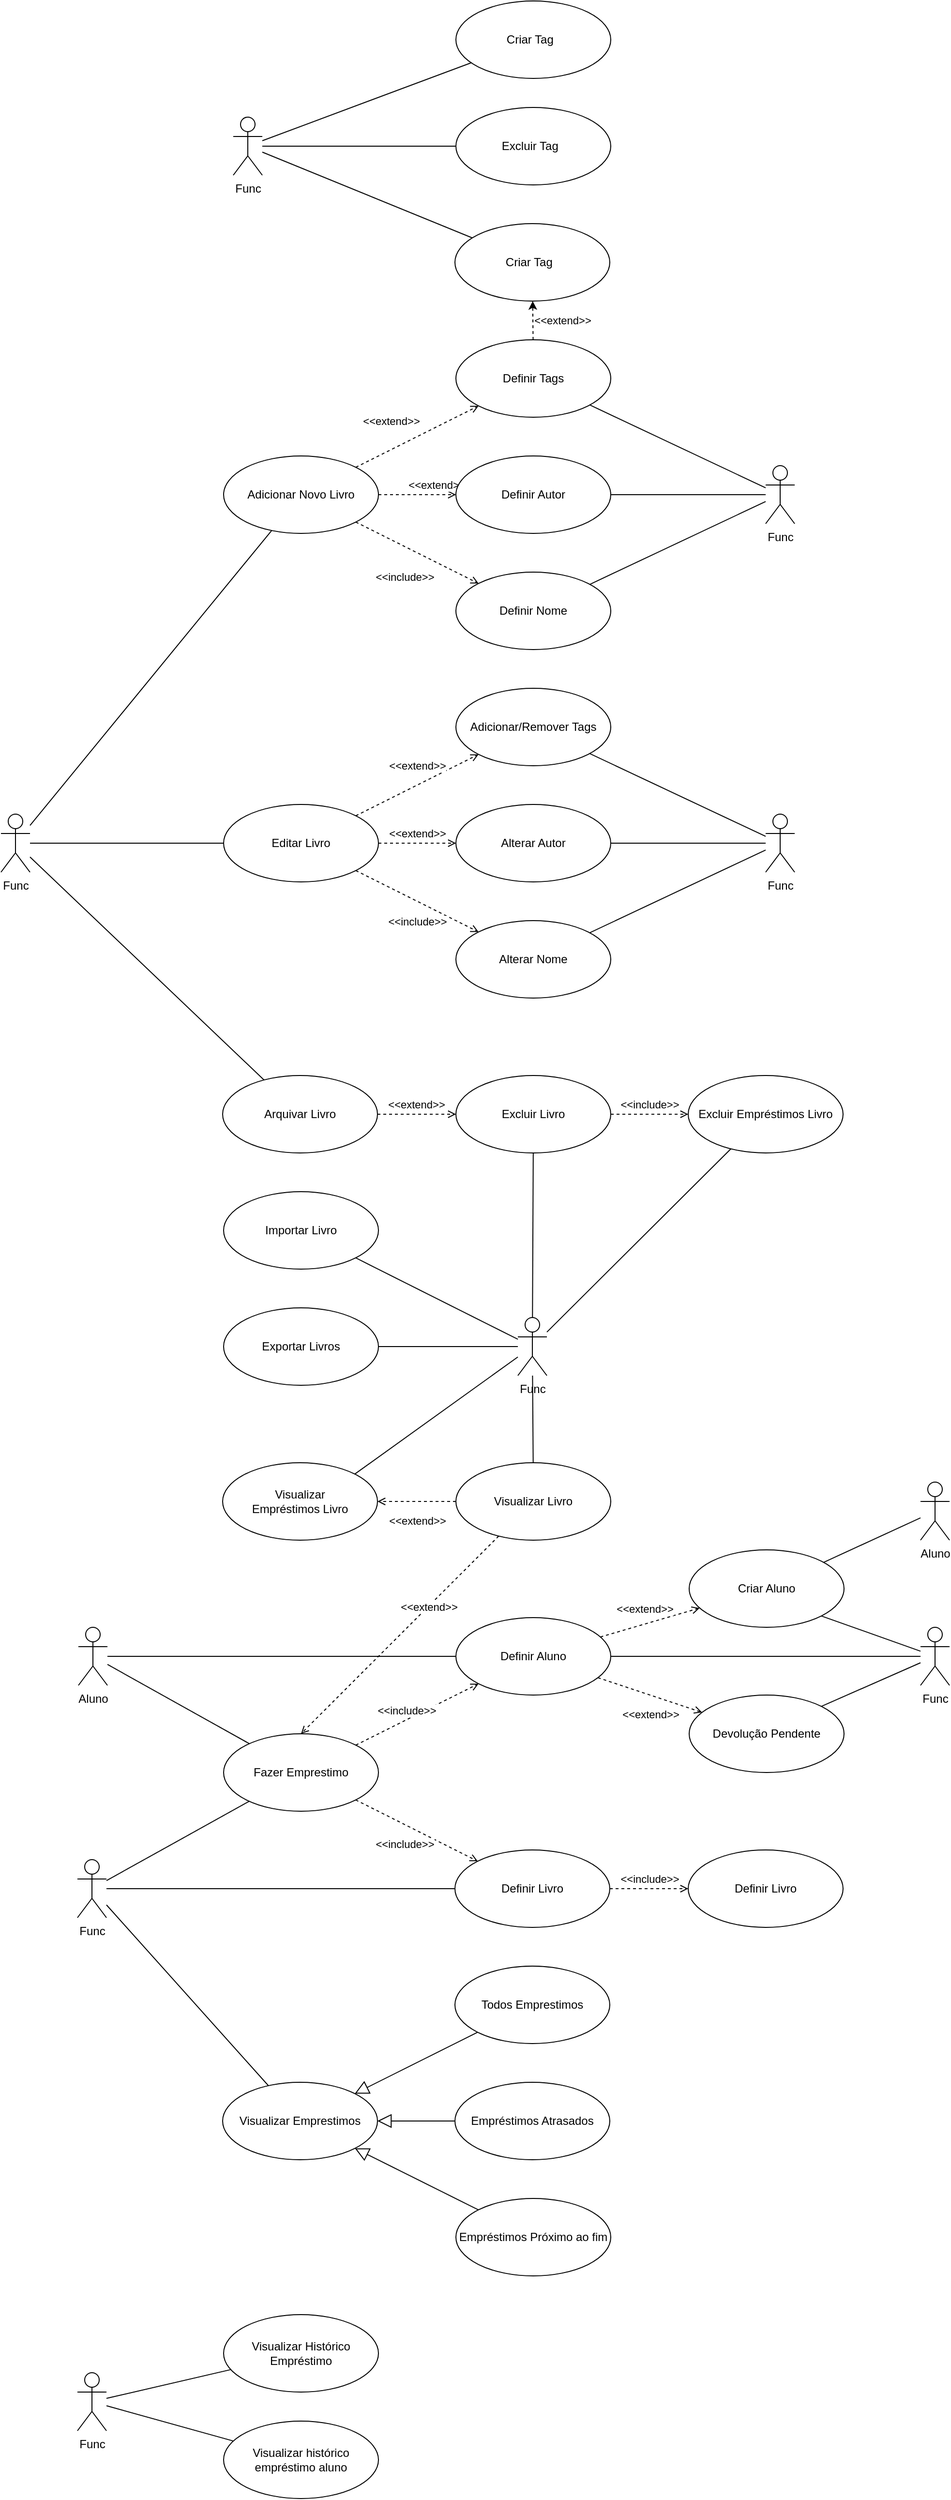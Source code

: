 <mxfile version="20.4.0" type="onedrive" pages="2"><diagram name="Page-1" id="e7e014a7-5840-1c2e-5031-d8a46d1fe8dd"><mxGraphModel grid="1" page="0" gridSize="10" guides="1" tooltips="1" connect="1" arrows="1" fold="1" pageScale="1" pageWidth="1169" pageHeight="826" background="none" math="0" shadow="0"><root><mxCell id="0"/><mxCell id="1" parent="0"/><mxCell id="sTrRJaGJF7u_XhbboYwS-42" value="Func" style="shape=umlActor;verticalLabelPosition=bottom;verticalAlign=top;html=1;outlineConnect=0;" vertex="1" parent="1"><mxGeometry x="250" y="570" width="30" height="60" as="geometry"/></mxCell><mxCell id="sTrRJaGJF7u_XhbboYwS-51" style="rounded=0;orthogonalLoop=1;jettySize=auto;html=1;endArrow=none;endFill=0;" edge="1" parent="1" source="sTrRJaGJF7u_XhbboYwS-80" target="sTrRJaGJF7u_XhbboYwS-42"><mxGeometry relative="1" as="geometry"><mxPoint x="480" y="570" as="sourcePoint"/></mxGeometry></mxCell><mxCell id="sTrRJaGJF7u_XhbboYwS-62" style="edgeStyle=none;rounded=0;orthogonalLoop=1;jettySize=auto;html=1;endArrow=open;endFill=0;dashed=1;" edge="1" parent="1" source="sTrRJaGJF7u_XhbboYwS-43" target="sTrRJaGJF7u_XhbboYwS-58"><mxGeometry relative="1" as="geometry"/></mxCell><mxCell id="sTrRJaGJF7u_XhbboYwS-67" value="&amp;lt;&amp;lt;extend&amp;gt;&amp;gt;" style="edgeLabel;html=1;align=center;verticalAlign=middle;resizable=0;points=[];" vertex="1" connectable="0" parent="sTrRJaGJF7u_XhbboYwS-62"><mxGeometry x="-0.298" y="-1" relative="1" as="geometry"><mxPoint x="-9" y="-26" as="offset"/></mxGeometry></mxCell><mxCell id="sTrRJaGJF7u_XhbboYwS-63" style="edgeStyle=none;rounded=0;orthogonalLoop=1;jettySize=auto;html=1;endArrow=open;endFill=0;dashed=1;" edge="1" parent="1" source="sTrRJaGJF7u_XhbboYwS-43" target="sTrRJaGJF7u_XhbboYwS-59"><mxGeometry relative="1" as="geometry"/></mxCell><mxCell id="sTrRJaGJF7u_XhbboYwS-66" value="&amp;lt;&amp;lt;extend&amp;gt;&amp;gt;" style="edgeLabel;html=1;align=center;verticalAlign=middle;resizable=0;points=[];" vertex="1" connectable="0" parent="sTrRJaGJF7u_XhbboYwS-63"><mxGeometry x="-0.487" y="-1" relative="1" as="geometry"><mxPoint x="39" y="-11" as="offset"/></mxGeometry></mxCell><mxCell id="sTrRJaGJF7u_XhbboYwS-65" style="edgeStyle=none;rounded=0;orthogonalLoop=1;jettySize=auto;html=1;endArrow=open;endFill=0;dashed=1;" edge="1" parent="1" source="sTrRJaGJF7u_XhbboYwS-43" target="sTrRJaGJF7u_XhbboYwS-64"><mxGeometry relative="1" as="geometry"/></mxCell><mxCell id="sTrRJaGJF7u_XhbboYwS-68" value="&amp;lt;&amp;lt;include&amp;gt;&amp;gt;" style="edgeLabel;html=1;align=center;verticalAlign=middle;resizable=0;points=[];" vertex="1" connectable="0" parent="sTrRJaGJF7u_XhbboYwS-65"><mxGeometry x="0.276" y="-1" relative="1" as="geometry"><mxPoint x="-30" y="15" as="offset"/></mxGeometry></mxCell><mxCell id="sTrRJaGJF7u_XhbboYwS-43" value="Adicionar Novo Livro" style="ellipse;whiteSpace=wrap;html=1;" vertex="1" parent="1"><mxGeometry x="480" y="200" width="160" height="80" as="geometry"/></mxCell><mxCell id="sTrRJaGJF7u_XhbboYwS-45" value="Arquivar Livro" style="ellipse;whiteSpace=wrap;html=1;" vertex="1" parent="1"><mxGeometry x="479" y="840" width="160" height="80" as="geometry"/></mxCell><mxCell id="sTrRJaGJF7u_XhbboYwS-105" style="edgeStyle=none;rounded=0;orthogonalLoop=1;jettySize=auto;html=1;endArrow=none;endFill=0;" edge="1" parent="1" source="sTrRJaGJF7u_XhbboYwS-46" target="sTrRJaGJF7u_XhbboYwS-98"><mxGeometry relative="1" as="geometry"/></mxCell><mxCell id="sTrRJaGJF7u_XhbboYwS-46" value="Visualizar Livro" style="ellipse;whiteSpace=wrap;html=1;" vertex="1" parent="1"><mxGeometry x="720" y="1240" width="160" height="80" as="geometry"/></mxCell><mxCell id="sTrRJaGJF7u_XhbboYwS-47" value="Importar Livro" style="ellipse;whiteSpace=wrap;html=1;" vertex="1" parent="1"><mxGeometry x="480" y="960" width="160" height="80" as="geometry"/></mxCell><mxCell id="sTrRJaGJF7u_XhbboYwS-106" style="edgeStyle=none;rounded=0;orthogonalLoop=1;jettySize=auto;html=1;exitX=1;exitY=0.5;exitDx=0;exitDy=0;endArrow=none;endFill=0;" edge="1" parent="1" source="sTrRJaGJF7u_XhbboYwS-50" target="sTrRJaGJF7u_XhbboYwS-98"><mxGeometry relative="1" as="geometry"/></mxCell><mxCell id="sTrRJaGJF7u_XhbboYwS-50" value="Exportar Livros" style="ellipse;whiteSpace=wrap;html=1;" vertex="1" parent="1"><mxGeometry x="480" y="1080" width="160" height="80" as="geometry"/></mxCell><mxCell id="sTrRJaGJF7u_XhbboYwS-52" style="rounded=0;orthogonalLoop=1;jettySize=auto;html=1;endArrow=none;endFill=0;" edge="1" parent="1" source="sTrRJaGJF7u_XhbboYwS-45" target="sTrRJaGJF7u_XhbboYwS-42"><mxGeometry relative="1" as="geometry"><mxPoint x="501.696" y="470.824" as="sourcePoint"/><mxPoint x="160" y="575.412" as="targetPoint"/></mxGeometry></mxCell><mxCell id="sTrRJaGJF7u_XhbboYwS-56" style="rounded=0;orthogonalLoop=1;jettySize=auto;html=1;endArrow=none;endFill=0;" edge="1" parent="1" source="sTrRJaGJF7u_XhbboYwS-43" target="sTrRJaGJF7u_XhbboYwS-42"><mxGeometry relative="1" as="geometry"><mxPoint x="529.39" y="895.537" as="sourcePoint"/><mxPoint x="200" y="615.412" as="targetPoint"/></mxGeometry></mxCell><mxCell id="sTrRJaGJF7u_XhbboYwS-73" style="edgeStyle=none;rounded=0;orthogonalLoop=1;jettySize=auto;html=1;endArrow=none;endFill=0;" edge="1" parent="1" source="sTrRJaGJF7u_XhbboYwS-58" target="sTrRJaGJF7u_XhbboYwS-69"><mxGeometry relative="1" as="geometry"/></mxCell><mxCell id="sTrRJaGJF7u_XhbboYwS-58" value="Definir Tags" style="ellipse;whiteSpace=wrap;html=1;" vertex="1" parent="1"><mxGeometry x="720" y="80" width="160" height="80" as="geometry"/></mxCell><mxCell id="sTrRJaGJF7u_XhbboYwS-59" value="Definir Autor" style="ellipse;whiteSpace=wrap;html=1;" vertex="1" parent="1"><mxGeometry x="720" y="200" width="160" height="80" as="geometry"/></mxCell><mxCell id="sTrRJaGJF7u_XhbboYwS-60" style="edgeStyle=none;rounded=0;orthogonalLoop=1;jettySize=auto;html=1;entryX=1;entryY=0.5;entryDx=0;entryDy=0;endArrow=none;endFill=0;" edge="1" parent="1" source="sTrRJaGJF7u_XhbboYwS-47" target="sTrRJaGJF7u_XhbboYwS-47"><mxGeometry relative="1" as="geometry"/></mxCell><mxCell id="sTrRJaGJF7u_XhbboYwS-71" style="edgeStyle=none;rounded=0;orthogonalLoop=1;jettySize=auto;html=1;endArrow=none;endFill=0;" edge="1" parent="1" source="sTrRJaGJF7u_XhbboYwS-64" target="sTrRJaGJF7u_XhbboYwS-69"><mxGeometry relative="1" as="geometry"/></mxCell><mxCell id="sTrRJaGJF7u_XhbboYwS-64" value="Definir Nome" style="ellipse;whiteSpace=wrap;html=1;" vertex="1" parent="1"><mxGeometry x="720" y="320" width="160" height="80" as="geometry"/></mxCell><mxCell id="sTrRJaGJF7u_XhbboYwS-72" style="edgeStyle=none;rounded=0;orthogonalLoop=1;jettySize=auto;html=1;endArrow=none;endFill=0;" edge="1" parent="1" source="sTrRJaGJF7u_XhbboYwS-69" target="sTrRJaGJF7u_XhbboYwS-59"><mxGeometry relative="1" as="geometry"/></mxCell><mxCell id="sTrRJaGJF7u_XhbboYwS-69" value="Func" style="shape=umlActor;verticalLabelPosition=bottom;verticalAlign=top;html=1;outlineConnect=0;" vertex="1" parent="1"><mxGeometry x="1040" y="210" width="30" height="60" as="geometry"/></mxCell><mxCell id="sTrRJaGJF7u_XhbboYwS-74" style="edgeStyle=none;rounded=0;orthogonalLoop=1;jettySize=auto;html=1;endArrow=open;endFill=0;dashed=1;" edge="1" parent="1" source="sTrRJaGJF7u_XhbboYwS-80" target="sTrRJaGJF7u_XhbboYwS-81"><mxGeometry relative="1" as="geometry"/></mxCell><mxCell id="sTrRJaGJF7u_XhbboYwS-75" value="&amp;lt;&amp;lt;extend&amp;gt;&amp;gt;" style="edgeLabel;html=1;align=center;verticalAlign=middle;resizable=0;points=[];" vertex="1" connectable="0" parent="sTrRJaGJF7u_XhbboYwS-74"><mxGeometry x="-0.298" y="-1" relative="1" as="geometry"><mxPoint x="18" y="-30" as="offset"/></mxGeometry></mxCell><mxCell id="sTrRJaGJF7u_XhbboYwS-76" style="edgeStyle=none;rounded=0;orthogonalLoop=1;jettySize=auto;html=1;endArrow=open;endFill=0;dashed=1;" edge="1" parent="1" source="sTrRJaGJF7u_XhbboYwS-80" target="sTrRJaGJF7u_XhbboYwS-82"><mxGeometry relative="1" as="geometry"/></mxCell><mxCell id="sTrRJaGJF7u_XhbboYwS-77" value="&amp;lt;&amp;lt;extend&amp;gt;&amp;gt;" style="edgeLabel;html=1;align=center;verticalAlign=middle;resizable=0;points=[];" vertex="1" connectable="0" parent="sTrRJaGJF7u_XhbboYwS-76"><mxGeometry x="-0.487" y="-1" relative="1" as="geometry"><mxPoint x="19" y="-11" as="offset"/></mxGeometry></mxCell><mxCell id="sTrRJaGJF7u_XhbboYwS-78" style="edgeStyle=none;rounded=0;orthogonalLoop=1;jettySize=auto;html=1;endArrow=open;endFill=0;dashed=1;" edge="1" parent="1" source="sTrRJaGJF7u_XhbboYwS-80" target="sTrRJaGJF7u_XhbboYwS-83"><mxGeometry relative="1" as="geometry"/></mxCell><mxCell id="sTrRJaGJF7u_XhbboYwS-79" value="&amp;lt;&amp;lt;include&amp;gt;&amp;gt;" style="edgeLabel;html=1;align=center;verticalAlign=middle;resizable=0;points=[];" vertex="1" connectable="0" parent="sTrRJaGJF7u_XhbboYwS-78"><mxGeometry x="0.276" y="-1" relative="1" as="geometry"><mxPoint x="-17" y="11" as="offset"/></mxGeometry></mxCell><mxCell id="sTrRJaGJF7u_XhbboYwS-80" value="Editar Livro" style="ellipse;whiteSpace=wrap;html=1;" vertex="1" parent="1"><mxGeometry x="480" y="560" width="160" height="80" as="geometry"/></mxCell><mxCell id="sTrRJaGJF7u_XhbboYwS-81" value="Adicionar/Remover Tags" style="ellipse;whiteSpace=wrap;html=1;" vertex="1" parent="1"><mxGeometry x="720" y="440" width="160" height="80" as="geometry"/></mxCell><mxCell id="sTrRJaGJF7u_XhbboYwS-82" value="Alterar Autor" style="ellipse;whiteSpace=wrap;html=1;" vertex="1" parent="1"><mxGeometry x="720" y="560" width="160" height="80" as="geometry"/></mxCell><mxCell id="sTrRJaGJF7u_XhbboYwS-83" value="Alterar Nome" style="ellipse;whiteSpace=wrap;html=1;" vertex="1" parent="1"><mxGeometry x="720" y="680" width="160" height="80" as="geometry"/></mxCell><mxCell id="sTrRJaGJF7u_XhbboYwS-85" style="edgeStyle=none;rounded=0;orthogonalLoop=1;jettySize=auto;html=1;endArrow=none;endFill=0;" edge="1" parent="1" source="sTrRJaGJF7u_XhbboYwS-84" target="sTrRJaGJF7u_XhbboYwS-83"><mxGeometry relative="1" as="geometry"/></mxCell><mxCell id="sTrRJaGJF7u_XhbboYwS-86" style="edgeStyle=none;rounded=0;orthogonalLoop=1;jettySize=auto;html=1;endArrow=none;endFill=0;" edge="1" parent="1" source="sTrRJaGJF7u_XhbboYwS-84" target="sTrRJaGJF7u_XhbboYwS-82"><mxGeometry relative="1" as="geometry"><mxPoint x="1050" y="600" as="sourcePoint"/></mxGeometry></mxCell><mxCell id="sTrRJaGJF7u_XhbboYwS-87" style="edgeStyle=none;rounded=0;orthogonalLoop=1;jettySize=auto;html=1;endArrow=none;endFill=0;" edge="1" parent="1" source="sTrRJaGJF7u_XhbboYwS-84" target="sTrRJaGJF7u_XhbboYwS-81"><mxGeometry relative="1" as="geometry"/></mxCell><mxCell id="sTrRJaGJF7u_XhbboYwS-84" value="Func" style="shape=umlActor;verticalLabelPosition=bottom;verticalAlign=top;html=1;outlineConnect=0;" vertex="1" parent="1"><mxGeometry x="1040" y="570" width="30" height="60" as="geometry"/></mxCell><mxCell id="sTrRJaGJF7u_XhbboYwS-90" value="Excluir Livro" style="ellipse;whiteSpace=wrap;html=1;" vertex="1" parent="1"><mxGeometry x="720" y="840" width="160" height="80" as="geometry"/></mxCell><mxCell id="sTrRJaGJF7u_XhbboYwS-91" style="edgeStyle=none;rounded=0;orthogonalLoop=1;jettySize=auto;html=1;endArrow=open;endFill=0;dashed=1;" edge="1" parent="1" source="sTrRJaGJF7u_XhbboYwS-45" target="sTrRJaGJF7u_XhbboYwS-90"><mxGeometry relative="1" as="geometry"><mxPoint x="650" y="610" as="sourcePoint"/><mxPoint x="730" y="610" as="targetPoint"/></mxGeometry></mxCell><mxCell id="sTrRJaGJF7u_XhbboYwS-92" value="&amp;lt;&amp;lt;extend&amp;gt;&amp;gt;" style="edgeLabel;html=1;align=center;verticalAlign=middle;resizable=0;points=[];" vertex="1" connectable="0" parent="sTrRJaGJF7u_XhbboYwS-91"><mxGeometry x="-0.487" y="-1" relative="1" as="geometry"><mxPoint x="19" y="-11" as="offset"/></mxGeometry></mxCell><mxCell id="0ckUdsLEqiK8SdPtxjua-14" style="edgeStyle=none;rounded=0;orthogonalLoop=1;jettySize=auto;html=1;endArrow=none;endFill=0;" edge="1" parent="1" source="sTrRJaGJF7u_XhbboYwS-93" target="sTrRJaGJF7u_XhbboYwS-98"><mxGeometry relative="1" as="geometry"/></mxCell><mxCell id="sTrRJaGJF7u_XhbboYwS-93" value="Excluir Empréstimos Livro" style="ellipse;whiteSpace=wrap;html=1;" vertex="1" parent="1"><mxGeometry x="960" y="840" width="160" height="80" as="geometry"/></mxCell><mxCell id="sTrRJaGJF7u_XhbboYwS-95" style="edgeStyle=none;rounded=0;orthogonalLoop=1;jettySize=auto;html=1;endArrow=open;endFill=0;dashed=1;" edge="1" parent="1" source="sTrRJaGJF7u_XhbboYwS-90" target="sTrRJaGJF7u_XhbboYwS-93"><mxGeometry relative="1" as="geometry"><mxPoint x="890" y="890" as="sourcePoint"/><mxPoint x="730" y="890" as="targetPoint"/></mxGeometry></mxCell><mxCell id="sTrRJaGJF7u_XhbboYwS-96" value="&amp;lt;&amp;lt;include&amp;gt;&amp;gt;" style="edgeLabel;html=1;align=center;verticalAlign=middle;resizable=0;points=[];" vertex="1" connectable="0" parent="sTrRJaGJF7u_XhbboYwS-95"><mxGeometry x="-0.487" y="-1" relative="1" as="geometry"><mxPoint x="19" y="-11" as="offset"/></mxGeometry></mxCell><mxCell id="sTrRJaGJF7u_XhbboYwS-104" style="edgeStyle=none;rounded=0;orthogonalLoop=1;jettySize=auto;html=1;endArrow=none;endFill=0;" edge="1" parent="1" source="sTrRJaGJF7u_XhbboYwS-98" target="sTrRJaGJF7u_XhbboYwS-47"><mxGeometry relative="1" as="geometry"/></mxCell><mxCell id="sTrRJaGJF7u_XhbboYwS-98" value="Func" style="shape=umlActor;verticalLabelPosition=bottom;verticalAlign=top;html=1;outlineConnect=0;" vertex="1" parent="1"><mxGeometry x="784" y="1090" width="30" height="60" as="geometry"/></mxCell><mxCell id="sTrRJaGJF7u_XhbboYwS-103" style="edgeStyle=none;rounded=0;orthogonalLoop=1;jettySize=auto;html=1;endArrow=none;endFill=0;" edge="1" parent="1" source="sTrRJaGJF7u_XhbboYwS-90" target="sTrRJaGJF7u_XhbboYwS-98"><mxGeometry relative="1" as="geometry"><mxPoint x="1066.875" y="929.1" as="sourcePoint"/><mxPoint x="1132.045" y="1080" as="targetPoint"/></mxGeometry></mxCell><mxCell id="0ckUdsLEqiK8SdPtxjua-1" value="Func" style="shape=umlActor;verticalLabelPosition=bottom;verticalAlign=top;html=1;outlineConnect=0;" vertex="1" parent="1"><mxGeometry x="490" y="-150" width="30" height="60" as="geometry"/></mxCell><mxCell id="0ckUdsLEqiK8SdPtxjua-8" style="edgeStyle=none;rounded=0;orthogonalLoop=1;jettySize=auto;html=1;endArrow=none;endFill=0;" edge="1" parent="1" source="0ckUdsLEqiK8SdPtxjua-2" target="0ckUdsLEqiK8SdPtxjua-1"><mxGeometry relative="1" as="geometry"/></mxCell><mxCell id="0ckUdsLEqiK8SdPtxjua-2" value="Criar Tag&amp;nbsp;&amp;nbsp;" style="ellipse;whiteSpace=wrap;html=1;" vertex="1" parent="1"><mxGeometry x="720" y="-270" width="160" height="80" as="geometry"/></mxCell><mxCell id="0ckUdsLEqiK8SdPtxjua-9" style="edgeStyle=none;rounded=0;orthogonalLoop=1;jettySize=auto;html=1;endArrow=none;endFill=0;" edge="1" parent="1" source="0ckUdsLEqiK8SdPtxjua-3" target="0ckUdsLEqiK8SdPtxjua-1"><mxGeometry relative="1" as="geometry"/></mxCell><mxCell id="0ckUdsLEqiK8SdPtxjua-3" value="Excluir Tag&amp;nbsp;&amp;nbsp;" style="ellipse;whiteSpace=wrap;html=1;" vertex="1" parent="1"><mxGeometry x="720" y="-160" width="160" height="80" as="geometry"/></mxCell><mxCell id="0ckUdsLEqiK8SdPtxjua-10" style="edgeStyle=none;rounded=0;orthogonalLoop=1;jettySize=auto;html=1;endArrow=none;endFill=0;" edge="1" parent="1" source="0ckUdsLEqiK8SdPtxjua-4" target="0ckUdsLEqiK8SdPtxjua-1"><mxGeometry relative="1" as="geometry"/></mxCell><mxCell id="0ckUdsLEqiK8SdPtxjua-4" value="Criar Tag&amp;nbsp;&amp;nbsp;" style="ellipse;whiteSpace=wrap;html=1;" vertex="1" parent="1"><mxGeometry x="719" y="-40" width="160" height="80" as="geometry"/></mxCell><mxCell id="0ckUdsLEqiK8SdPtxjua-12" style="edgeStyle=none;rounded=0;orthogonalLoop=1;jettySize=auto;html=1;endArrow=classic;endFill=1;dashed=1;" edge="1" parent="1" source="sTrRJaGJF7u_XhbboYwS-58" target="0ckUdsLEqiK8SdPtxjua-4"><mxGeometry relative="1" as="geometry"><mxPoint x="626.723" y="221.793" as="sourcePoint"/><mxPoint x="753.431" y="158.284" as="targetPoint"/></mxGeometry></mxCell><mxCell id="0ckUdsLEqiK8SdPtxjua-13" value="&amp;lt;&amp;lt;extend&amp;gt;&amp;gt;" style="edgeLabel;html=1;align=center;verticalAlign=middle;resizable=0;points=[];" vertex="1" connectable="0" parent="0ckUdsLEqiK8SdPtxjua-12"><mxGeometry x="-0.298" y="-1" relative="1" as="geometry"><mxPoint x="29" y="-6" as="offset"/></mxGeometry></mxCell><mxCell id="0ckUdsLEqiK8SdPtxjua-17" value="Func" style="shape=umlActor;verticalLabelPosition=bottom;verticalAlign=top;html=1;outlineConnect=0;" vertex="1" parent="1"><mxGeometry x="1200" y="1410" width="30" height="60" as="geometry"/></mxCell><mxCell id="0ckUdsLEqiK8SdPtxjua-18" value="Fazer Emprestimo" style="ellipse;whiteSpace=wrap;html=1;" vertex="1" parent="1"><mxGeometry x="480" y="1520" width="160" height="80" as="geometry"/></mxCell><mxCell id="0ckUdsLEqiK8SdPtxjua-41" style="edgeStyle=none;rounded=0;orthogonalLoop=1;jettySize=auto;html=1;exitX=1;exitY=0.5;exitDx=0;exitDy=0;endArrow=none;endFill=0;" edge="1" parent="1" source="0ckUdsLEqiK8SdPtxjua-19" target="0ckUdsLEqiK8SdPtxjua-17"><mxGeometry relative="1" as="geometry"/></mxCell><mxCell id="0ckUdsLEqiK8SdPtxjua-19" value="Definir Aluno" style="ellipse;whiteSpace=wrap;html=1;" vertex="1" parent="1"><mxGeometry x="720" y="1400" width="160" height="80" as="geometry"/></mxCell><mxCell id="0ckUdsLEqiK8SdPtxjua-42" style="edgeStyle=none;rounded=0;orthogonalLoop=1;jettySize=auto;html=1;exitX=1;exitY=1;exitDx=0;exitDy=0;endArrow=none;endFill=0;" edge="1" parent="1" source="0ckUdsLEqiK8SdPtxjua-21" target="0ckUdsLEqiK8SdPtxjua-17"><mxGeometry relative="1" as="geometry"/></mxCell><mxCell id="0ckUdsLEqiK8SdPtxjua-21" value="Criar Aluno" style="ellipse;whiteSpace=wrap;html=1;" vertex="1" parent="1"><mxGeometry x="961" y="1330" width="160" height="80" as="geometry"/></mxCell><mxCell id="0ckUdsLEqiK8SdPtxjua-23" style="edgeStyle=none;rounded=0;orthogonalLoop=1;jettySize=auto;html=1;endArrow=open;endFill=0;dashed=1;" edge="1" parent="1" source="0ckUdsLEqiK8SdPtxjua-18" target="0ckUdsLEqiK8SdPtxjua-19"><mxGeometry relative="1" as="geometry"><mxPoint x="649" y="930" as="sourcePoint"/><mxPoint x="730" y="930" as="targetPoint"/></mxGeometry></mxCell><mxCell id="0ckUdsLEqiK8SdPtxjua-24" value="&amp;lt;&amp;lt;include&amp;gt;&amp;gt;" style="edgeLabel;html=1;align=center;verticalAlign=middle;resizable=0;points=[];" vertex="1" connectable="0" parent="0ckUdsLEqiK8SdPtxjua-23"><mxGeometry x="-0.487" y="-1" relative="1" as="geometry"><mxPoint x="19" y="-21" as="offset"/></mxGeometry></mxCell><mxCell id="0ckUdsLEqiK8SdPtxjua-26" style="edgeStyle=none;rounded=0;orthogonalLoop=1;jettySize=auto;html=1;endArrow=open;endFill=0;dashed=1;" edge="1" parent="1" source="0ckUdsLEqiK8SdPtxjua-19" target="0ckUdsLEqiK8SdPtxjua-21"><mxGeometry relative="1" as="geometry"><mxPoint x="651" y="1450" as="sourcePoint"/><mxPoint x="730" y="1450" as="targetPoint"/></mxGeometry></mxCell><mxCell id="0ckUdsLEqiK8SdPtxjua-27" value="&amp;lt;&amp;lt;extend&amp;gt;&amp;gt;" style="edgeLabel;html=1;align=center;verticalAlign=middle;resizable=0;points=[];" vertex="1" connectable="0" parent="0ckUdsLEqiK8SdPtxjua-26"><mxGeometry x="-0.487" y="-1" relative="1" as="geometry"><mxPoint x="19" y="-23" as="offset"/></mxGeometry></mxCell><mxCell id="0ckUdsLEqiK8SdPtxjua-43" style="edgeStyle=none;rounded=0;orthogonalLoop=1;jettySize=auto;html=1;exitX=1;exitY=0;exitDx=0;exitDy=0;endArrow=none;endFill=0;" edge="1" parent="1" source="0ckUdsLEqiK8SdPtxjua-28" target="0ckUdsLEqiK8SdPtxjua-17"><mxGeometry relative="1" as="geometry"/></mxCell><mxCell id="0ckUdsLEqiK8SdPtxjua-28" value="Devolução Pendente" style="ellipse;whiteSpace=wrap;html=1;" vertex="1" parent="1"><mxGeometry x="961" y="1480" width="160" height="80" as="geometry"/></mxCell><mxCell id="0ckUdsLEqiK8SdPtxjua-29" style="edgeStyle=none;rounded=0;orthogonalLoop=1;jettySize=auto;html=1;endArrow=open;endFill=0;dashed=1;" edge="1" parent="1" source="0ckUdsLEqiK8SdPtxjua-19" target="0ckUdsLEqiK8SdPtxjua-28"><mxGeometry relative="1" as="geometry"><mxPoint x="890" y="1450" as="sourcePoint"/><mxPoint x="971" y="1450" as="targetPoint"/></mxGeometry></mxCell><mxCell id="0ckUdsLEqiK8SdPtxjua-30" value="&amp;lt;&amp;lt;extend&amp;gt;&amp;gt;" style="edgeLabel;html=1;align=center;verticalAlign=middle;resizable=0;points=[];" vertex="1" connectable="0" parent="0ckUdsLEqiK8SdPtxjua-29"><mxGeometry x="-0.487" y="-1" relative="1" as="geometry"><mxPoint x="27" y="28" as="offset"/></mxGeometry></mxCell><mxCell id="0ckUdsLEqiK8SdPtxjua-31" value="Definir Livro" style="ellipse;whiteSpace=wrap;html=1;" vertex="1" parent="1"><mxGeometry x="719" y="1640" width="160" height="80" as="geometry"/></mxCell><mxCell id="0ckUdsLEqiK8SdPtxjua-33" style="edgeStyle=none;rounded=0;orthogonalLoop=1;jettySize=auto;html=1;endArrow=open;endFill=0;dashed=1;" edge="1" parent="1" source="0ckUdsLEqiK8SdPtxjua-18" target="0ckUdsLEqiK8SdPtxjua-31"><mxGeometry relative="1" as="geometry"><mxPoint x="642.967" y="1524.761" as="sourcePoint"/><mxPoint x="735.192" y="1505.43" as="targetPoint"/></mxGeometry></mxCell><mxCell id="0ckUdsLEqiK8SdPtxjua-34" value="&amp;lt;&amp;lt;include&amp;gt;&amp;gt;" style="edgeLabel;html=1;align=center;verticalAlign=middle;resizable=0;points=[];" vertex="1" connectable="0" parent="0ckUdsLEqiK8SdPtxjua-33"><mxGeometry x="-0.487" y="-1" relative="1" as="geometry"><mxPoint x="19" y="28" as="offset"/></mxGeometry></mxCell><mxCell id="0ckUdsLEqiK8SdPtxjua-45" style="edgeStyle=none;rounded=0;orthogonalLoop=1;jettySize=auto;html=1;exitX=1;exitY=0;exitDx=0;exitDy=0;endArrow=none;endFill=0;" edge="1" parent="1" source="0ckUdsLEqiK8SdPtxjua-35" target="sTrRJaGJF7u_XhbboYwS-98"><mxGeometry relative="1" as="geometry"/></mxCell><mxCell id="0ckUdsLEqiK8SdPtxjua-35" value="Visualizar &lt;br&gt;Empréstimos Livro" style="ellipse;whiteSpace=wrap;html=1;" vertex="1" parent="1"><mxGeometry x="479" y="1240" width="160" height="80" as="geometry"/></mxCell><mxCell id="0ckUdsLEqiK8SdPtxjua-36" style="edgeStyle=none;rounded=0;orthogonalLoop=1;jettySize=auto;html=1;endArrow=open;endFill=0;dashed=1;" edge="1" parent="1" source="sTrRJaGJF7u_XhbboYwS-46" target="0ckUdsLEqiK8SdPtxjua-35"><mxGeometry relative="1" as="geometry"><mxPoint x="879.418" y="1470.118" as="sourcePoint"/><mxPoint x="981.837" y="1440.103" as="targetPoint"/></mxGeometry></mxCell><mxCell id="0ckUdsLEqiK8SdPtxjua-37" value="&amp;lt;&amp;lt;extend&amp;gt;&amp;gt;" style="edgeLabel;html=1;align=center;verticalAlign=middle;resizable=0;points=[];" vertex="1" connectable="0" parent="0ckUdsLEqiK8SdPtxjua-36"><mxGeometry x="-0.487" y="-1" relative="1" as="geometry"><mxPoint x="-19" y="21" as="offset"/></mxGeometry></mxCell><mxCell id="0ckUdsLEqiK8SdPtxjua-38" style="edgeStyle=none;rounded=0;orthogonalLoop=1;jettySize=auto;html=1;endArrow=open;endFill=0;dashed=1;entryX=0.5;entryY=0;entryDx=0;entryDy=0;" edge="1" parent="1" source="sTrRJaGJF7u_XhbboYwS-46" target="0ckUdsLEqiK8SdPtxjua-18"><mxGeometry relative="1" as="geometry"><mxPoint x="730" y="1290" as="sourcePoint"/><mxPoint x="649.0" y="1290" as="targetPoint"/></mxGeometry></mxCell><mxCell id="0ckUdsLEqiK8SdPtxjua-39" value="&amp;lt;&amp;lt;extend&amp;gt;&amp;gt;" style="edgeLabel;html=1;align=center;verticalAlign=middle;resizable=0;points=[];" vertex="1" connectable="0" parent="0ckUdsLEqiK8SdPtxjua-38"><mxGeometry x="-0.487" y="-1" relative="1" as="geometry"><mxPoint x="-19" y="21" as="offset"/></mxGeometry></mxCell><mxCell id="0ckUdsLEqiK8SdPtxjua-40" value="Visualizar Emprestimos" style="ellipse;whiteSpace=wrap;html=1;" vertex="1" parent="1"><mxGeometry x="479" y="1880" width="160" height="80" as="geometry"/></mxCell><mxCell id="0ckUdsLEqiK8SdPtxjua-46" style="edgeStyle=none;rounded=0;orthogonalLoop=1;jettySize=auto;html=1;endArrow=none;endFill=0;" edge="1" parent="1" source="0ckUdsLEqiK8SdPtxjua-44" target="0ckUdsLEqiK8SdPtxjua-18"><mxGeometry relative="1" as="geometry"/></mxCell><mxCell id="0ckUdsLEqiK8SdPtxjua-48" style="edgeStyle=none;rounded=0;orthogonalLoop=1;jettySize=auto;html=1;endArrow=none;endFill=0;entryX=0;entryY=0.5;entryDx=0;entryDy=0;" edge="1" parent="1" source="0ckUdsLEqiK8SdPtxjua-44" target="0ckUdsLEqiK8SdPtxjua-31"><mxGeometry relative="1" as="geometry"/></mxCell><mxCell id="0ckUdsLEqiK8SdPtxjua-49" style="edgeStyle=none;rounded=0;orthogonalLoop=1;jettySize=auto;html=1;endArrow=none;endFill=0;" edge="1" parent="1" source="0ckUdsLEqiK8SdPtxjua-44" target="0ckUdsLEqiK8SdPtxjua-40"><mxGeometry relative="1" as="geometry"/></mxCell><mxCell id="0ckUdsLEqiK8SdPtxjua-73" style="edgeStyle=none;rounded=0;orthogonalLoop=1;jettySize=auto;html=1;strokeWidth=1;endArrow=none;endFill=0;endSize=6;" edge="1" parent="1" source="0ckUdsLEqiK8SdPtxjua-75" target="0ckUdsLEqiK8SdPtxjua-67"><mxGeometry relative="1" as="geometry"/></mxCell><mxCell id="0ckUdsLEqiK8SdPtxjua-74" style="edgeStyle=none;rounded=0;orthogonalLoop=1;jettySize=auto;html=1;strokeWidth=1;endArrow=none;endFill=0;endSize=6;" edge="1" parent="1" source="0ckUdsLEqiK8SdPtxjua-75" target="0ckUdsLEqiK8SdPtxjua-72"><mxGeometry relative="1" as="geometry"/></mxCell><mxCell id="0ckUdsLEqiK8SdPtxjua-44" value="Func" style="shape=umlActor;verticalLabelPosition=bottom;verticalAlign=top;html=1;outlineConnect=0;" vertex="1" parent="1"><mxGeometry x="329" y="1650" width="30" height="60" as="geometry"/></mxCell><mxCell id="0ckUdsLEqiK8SdPtxjua-53" style="edgeStyle=none;rounded=0;orthogonalLoop=1;jettySize=auto;html=1;endArrow=block;endFill=0;strokeWidth=1;endSize=12;" edge="1" parent="1" source="0ckUdsLEqiK8SdPtxjua-50" target="0ckUdsLEqiK8SdPtxjua-40"><mxGeometry relative="1" as="geometry"/></mxCell><mxCell id="0ckUdsLEqiK8SdPtxjua-50" value="Todos Emprestimos" style="ellipse;whiteSpace=wrap;html=1;" vertex="1" parent="1"><mxGeometry x="719" y="1760" width="160" height="80" as="geometry"/></mxCell><mxCell id="0ckUdsLEqiK8SdPtxjua-51" value="Empréstimos Atrasados" style="ellipse;whiteSpace=wrap;html=1;" vertex="1" parent="1"><mxGeometry x="719" y="1880" width="160" height="80" as="geometry"/></mxCell><mxCell id="0ckUdsLEqiK8SdPtxjua-52" value="Empréstimos Próximo ao fim" style="ellipse;whiteSpace=wrap;html=1;" vertex="1" parent="1"><mxGeometry x="720" y="2000" width="160" height="80" as="geometry"/></mxCell><mxCell id="0ckUdsLEqiK8SdPtxjua-54" style="edgeStyle=none;rounded=0;orthogonalLoop=1;jettySize=auto;html=1;endArrow=block;endFill=0;strokeWidth=1;endSize=12;" edge="1" parent="1" source="0ckUdsLEqiK8SdPtxjua-51" target="0ckUdsLEqiK8SdPtxjua-40"><mxGeometry relative="1" as="geometry"><mxPoint x="730" y="1800" as="sourcePoint"/><mxPoint x="646.635" y="1810.346" as="targetPoint"/></mxGeometry></mxCell><mxCell id="0ckUdsLEqiK8SdPtxjua-55" style="edgeStyle=none;rounded=0;orthogonalLoop=1;jettySize=auto;html=1;endArrow=block;endFill=0;strokeWidth=1;endSize=12;" edge="1" parent="1" source="0ckUdsLEqiK8SdPtxjua-52" target="0ckUdsLEqiK8SdPtxjua-40"><mxGeometry relative="1" as="geometry"><mxPoint x="749.903" y="1903.039" as="sourcePoint"/><mxPoint x="627.879" y="1847.08" as="targetPoint"/></mxGeometry></mxCell><mxCell id="0ckUdsLEqiK8SdPtxjua-58" style="edgeStyle=none;rounded=0;orthogonalLoop=1;jettySize=auto;html=1;strokeWidth=1;endArrow=none;endFill=0;endSize=6;" edge="1" parent="1" source="0ckUdsLEqiK8SdPtxjua-56" target="0ckUdsLEqiK8SdPtxjua-21"><mxGeometry relative="1" as="geometry"/></mxCell><mxCell id="0ckUdsLEqiK8SdPtxjua-56" value="Aluno" style="shape=umlActor;verticalLabelPosition=bottom;verticalAlign=top;html=1;outlineConnect=0;" vertex="1" parent="1"><mxGeometry x="1200" y="1260" width="30" height="60" as="geometry"/></mxCell><mxCell id="0ckUdsLEqiK8SdPtxjua-60" style="edgeStyle=none;rounded=0;orthogonalLoop=1;jettySize=auto;html=1;strokeWidth=1;endArrow=none;endFill=0;endSize=6;" edge="1" parent="1" source="0ckUdsLEqiK8SdPtxjua-59" target="0ckUdsLEqiK8SdPtxjua-19"><mxGeometry relative="1" as="geometry"/></mxCell><mxCell id="0ckUdsLEqiK8SdPtxjua-61" style="edgeStyle=none;rounded=0;orthogonalLoop=1;jettySize=auto;html=1;strokeWidth=1;endArrow=none;endFill=0;endSize=6;" edge="1" parent="1" source="0ckUdsLEqiK8SdPtxjua-59" target="0ckUdsLEqiK8SdPtxjua-18"><mxGeometry relative="1" as="geometry"/></mxCell><mxCell id="0ckUdsLEqiK8SdPtxjua-59" value="Aluno" style="shape=umlActor;verticalLabelPosition=bottom;verticalAlign=top;html=1;outlineConnect=0;" vertex="1" parent="1"><mxGeometry x="330" y="1410" width="30" height="60" as="geometry"/></mxCell><mxCell id="0ckUdsLEqiK8SdPtxjua-63" value="Definir Livro" style="ellipse;whiteSpace=wrap;html=1;" vertex="1" parent="1"><mxGeometry x="960" y="1640" width="160" height="80" as="geometry"/></mxCell><mxCell id="0ckUdsLEqiK8SdPtxjua-65" style="edgeStyle=none;rounded=0;orthogonalLoop=1;jettySize=auto;html=1;endArrow=open;endFill=0;dashed=1;" edge="1" parent="1" source="0ckUdsLEqiK8SdPtxjua-31" target="0ckUdsLEqiK8SdPtxjua-63"><mxGeometry relative="1" as="geometry"><mxPoint x="876.917" y="1471.921" as="sourcePoint"/><mxPoint x="984.351" y="1507.876" as="targetPoint"/></mxGeometry></mxCell><mxCell id="0ckUdsLEqiK8SdPtxjua-66" value="&amp;lt;&amp;lt;include&amp;gt;&amp;gt;" style="edgeLabel;html=1;align=center;verticalAlign=middle;resizable=0;points=[];" vertex="1" connectable="0" parent="0ckUdsLEqiK8SdPtxjua-65"><mxGeometry x="-0.487" y="-1" relative="1" as="geometry"><mxPoint x="20" y="-11" as="offset"/></mxGeometry></mxCell><mxCell id="0ckUdsLEqiK8SdPtxjua-67" value="Visualizar Histórico Empréstimo" style="ellipse;whiteSpace=wrap;html=1;" vertex="1" parent="1"><mxGeometry x="480" y="2120" width="160" height="80" as="geometry"/></mxCell><mxCell id="0ckUdsLEqiK8SdPtxjua-72" value="Visualizar histórico empréstimo aluno" style="ellipse;whiteSpace=wrap;html=1;" vertex="1" parent="1"><mxGeometry x="480" y="2230" width="160" height="80" as="geometry"/></mxCell><mxCell id="0ckUdsLEqiK8SdPtxjua-75" value="Func" style="shape=umlActor;verticalLabelPosition=bottom;verticalAlign=top;html=1;outlineConnect=0;" vertex="1" parent="1"><mxGeometry x="329" y="2180" width="30" height="60" as="geometry"/></mxCell></root></mxGraphModel></diagram><diagram id="n5BEKPHKIVYmFdG9ib7F" name="Página-2"><mxGraphModel grid="1" page="0" gridSize="10" guides="1" tooltips="1" connect="1" arrows="1" fold="1" pageScale="1" pageWidth="827" pageHeight="1169" math="0" shadow="0"><root><mxCell id="0"/><mxCell id="1" parent="0"/><mxCell id="EgYZENGaej7METNfSTQj-4" style="edgeStyle=orthogonalEdgeStyle;rounded=0;orthogonalLoop=1;jettySize=auto;html=1;exitX=0.5;exitY=1;exitDx=0;exitDy=0;" edge="1" parent="1" source="EgYZENGaej7METNfSTQj-2" target="EgYZENGaej7METNfSTQj-3"><mxGeometry relative="1" as="geometry"/></mxCell><mxCell id="EgYZENGaej7METNfSTQj-2" value="Login" style="rounded=0;whiteSpace=wrap;html=1;" vertex="1" parent="1"><mxGeometry x="-200" y="80" width="120" height="40" as="geometry"/></mxCell><mxCell id="EgYZENGaej7METNfSTQj-3" value="Cadastro" style="rounded=0;whiteSpace=wrap;html=1;" vertex="1" parent="1"><mxGeometry x="-200" y="160" width="120" height="40" as="geometry"/></mxCell><mxCell id="EgYZENGaej7METNfSTQj-5" value="Cadastro" style="rounded=0;whiteSpace=wrap;html=1;" vertex="1" parent="1"><mxGeometry x="-150" y="240" width="120" height="40" as="geometry"/></mxCell></root></mxGraphModel></diagram></mxfile>